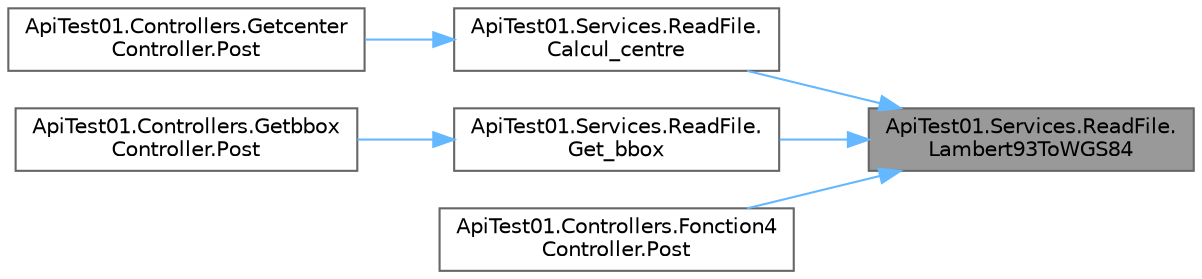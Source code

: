 digraph "ApiTest01.Services.ReadFile.Lambert93ToWGS84"
{
 // LATEX_PDF_SIZE
  bgcolor="transparent";
  edge [fontname=Helvetica,fontsize=10,labelfontname=Helvetica,labelfontsize=10];
  node [fontname=Helvetica,fontsize=10,shape=box,height=0.2,width=0.4];
  rankdir="RL";
  Node1 [id="Node000001",label="ApiTest01.Services.ReadFile.\lLambert93ToWGS84",height=0.2,width=0.4,color="gray40", fillcolor="grey60", style="filled", fontcolor="black",tooltip="Lambert93 the to WG s84."];
  Node1 -> Node2 [id="edge6_Node000001_Node000002",dir="back",color="steelblue1",style="solid",tooltip=" "];
  Node2 [id="Node000002",label="ApiTest01.Services.ReadFile.\lCalcul_centre",height=0.2,width=0.4,color="grey40", fillcolor="white", style="filled",URL="$class_api_test01_1_1_services_1_1_read_file.html#ab50dbaa5e8fd16066c4684f5ebae7184",tooltip=" "];
  Node2 -> Node3 [id="edge7_Node000002_Node000003",dir="back",color="steelblue1",style="solid",tooltip=" "];
  Node3 [id="Node000003",label="ApiTest01.Controllers.Getcenter\lController.Post",height=0.2,width=0.4,color="grey40", fillcolor="white", style="filled",URL="$class_api_test01_1_1_controllers_1_1_getcenter_controller.html#ab72942dd05fd20b43bed1956b6a22599",tooltip=" "];
  Node1 -> Node4 [id="edge8_Node000001_Node000004",dir="back",color="steelblue1",style="solid",tooltip=" "];
  Node4 [id="Node000004",label="ApiTest01.Services.ReadFile.\lGet_bbox",height=0.2,width=0.4,color="grey40", fillcolor="white", style="filled",URL="$class_api_test01_1_1_services_1_1_read_file.html#a201eae51a0a26da9549130412cf90815",tooltip=" "];
  Node4 -> Node5 [id="edge9_Node000004_Node000005",dir="back",color="steelblue1",style="solid",tooltip=" "];
  Node5 [id="Node000005",label="ApiTest01.Controllers.Getbbox\lController.Post",height=0.2,width=0.4,color="grey40", fillcolor="white", style="filled",URL="$class_api_test01_1_1_controllers_1_1_getbbox_controller.html#a8f73bb855f98022c5efb0825803b33c7",tooltip=" "];
  Node1 -> Node6 [id="edge10_Node000001_Node000006",dir="back",color="steelblue1",style="solid",tooltip=" "];
  Node6 [id="Node000006",label="ApiTest01.Controllers.Fonction4\lController.Post",height=0.2,width=0.4,color="grey40", fillcolor="white", style="filled",URL="$class_api_test01_1_1_controllers_1_1_fonction4_controller.html#abe9f4a7ae3786762399bf7504ee67d24",tooltip="Post a list of list of list of double."];
}
